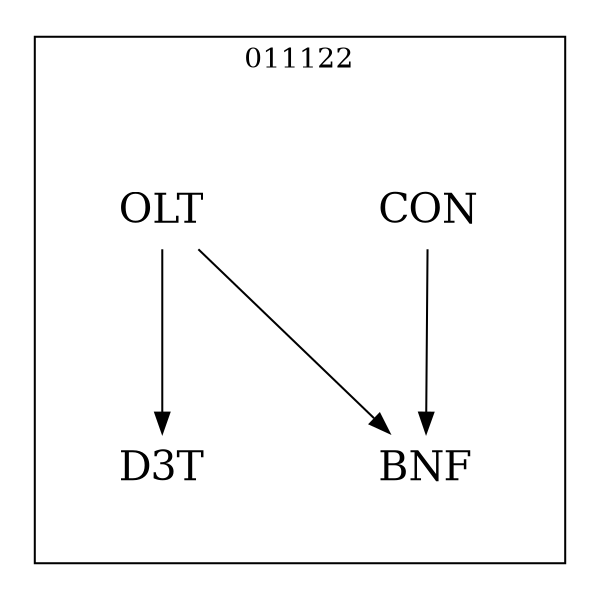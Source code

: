 strict digraph DAGS {
	size = "4,4!" ; ratio ="fill"; subgraph cluster_0{
			labeldoc = "t";
			label = "011122";node	[label= CON, shape = plaintext, fontsize=20] CON;node	[label= BNF, shape = plaintext, fontsize=20] BNF;node	[label= D3T, shape = plaintext, fontsize=20] D3T;node	[label= OLT, shape = plaintext, fontsize=20] OLT;
CON->BNF;
OLT->BNF;
OLT->D3T;
	}}